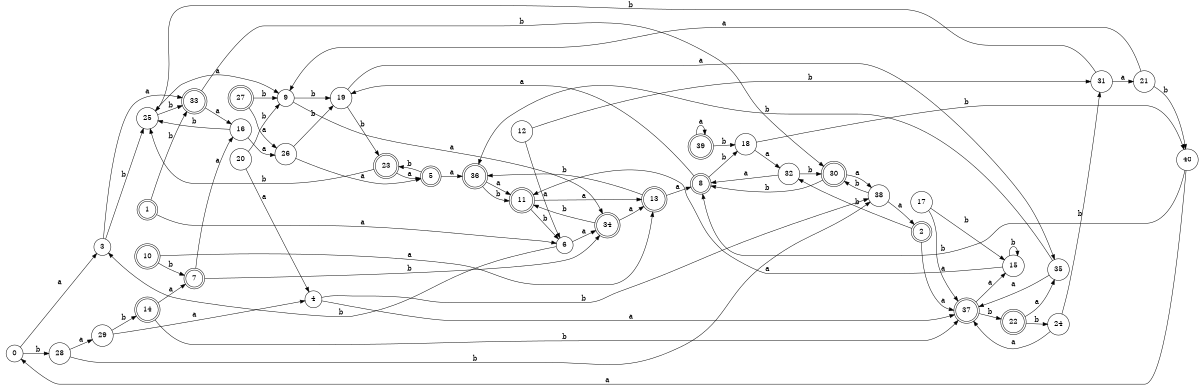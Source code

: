 digraph n33_7 {
__start0 [label="" shape="none"];

rankdir=LR;
size="8,5";

s0 [style="filled", color="black", fillcolor="white" shape="circle", label="0"];
s1 [style="rounded,filled", color="black", fillcolor="white" shape="doublecircle", label="1"];
s2 [style="rounded,filled", color="black", fillcolor="white" shape="doublecircle", label="2"];
s3 [style="filled", color="black", fillcolor="white" shape="circle", label="3"];
s4 [style="filled", color="black", fillcolor="white" shape="circle", label="4"];
s5 [style="rounded,filled", color="black", fillcolor="white" shape="doublecircle", label="5"];
s6 [style="filled", color="black", fillcolor="white" shape="circle", label="6"];
s7 [style="rounded,filled", color="black", fillcolor="white" shape="doublecircle", label="7"];
s8 [style="rounded,filled", color="black", fillcolor="white" shape="doublecircle", label="8"];
s9 [style="filled", color="black", fillcolor="white" shape="circle", label="9"];
s10 [style="rounded,filled", color="black", fillcolor="white" shape="doublecircle", label="10"];
s11 [style="rounded,filled", color="black", fillcolor="white" shape="doublecircle", label="11"];
s12 [style="filled", color="black", fillcolor="white" shape="circle", label="12"];
s13 [style="rounded,filled", color="black", fillcolor="white" shape="doublecircle", label="13"];
s14 [style="rounded,filled", color="black", fillcolor="white" shape="doublecircle", label="14"];
s15 [style="filled", color="black", fillcolor="white" shape="circle", label="15"];
s16 [style="filled", color="black", fillcolor="white" shape="circle", label="16"];
s17 [style="filled", color="black", fillcolor="white" shape="circle", label="17"];
s18 [style="filled", color="black", fillcolor="white" shape="circle", label="18"];
s19 [style="filled", color="black", fillcolor="white" shape="circle", label="19"];
s20 [style="filled", color="black", fillcolor="white" shape="circle", label="20"];
s21 [style="filled", color="black", fillcolor="white" shape="circle", label="21"];
s22 [style="rounded,filled", color="black", fillcolor="white" shape="doublecircle", label="22"];
s23 [style="rounded,filled", color="black", fillcolor="white" shape="doublecircle", label="23"];
s24 [style="filled", color="black", fillcolor="white" shape="circle", label="24"];
s25 [style="filled", color="black", fillcolor="white" shape="circle", label="25"];
s26 [style="filled", color="black", fillcolor="white" shape="circle", label="26"];
s27 [style="rounded,filled", color="black", fillcolor="white" shape="doublecircle", label="27"];
s28 [style="filled", color="black", fillcolor="white" shape="circle", label="28"];
s29 [style="filled", color="black", fillcolor="white" shape="circle", label="29"];
s30 [style="rounded,filled", color="black", fillcolor="white" shape="doublecircle", label="30"];
s31 [style="filled", color="black", fillcolor="white" shape="circle", label="31"];
s32 [style="filled", color="black", fillcolor="white" shape="circle", label="32"];
s33 [style="rounded,filled", color="black", fillcolor="white" shape="doublecircle", label="33"];
s34 [style="rounded,filled", color="black", fillcolor="white" shape="doublecircle", label="34"];
s35 [style="filled", color="black", fillcolor="white" shape="circle", label="35"];
s36 [style="rounded,filled", color="black", fillcolor="white" shape="doublecircle", label="36"];
s37 [style="rounded,filled", color="black", fillcolor="white" shape="doublecircle", label="37"];
s38 [style="filled", color="black", fillcolor="white" shape="circle", label="38"];
s39 [style="rounded,filled", color="black", fillcolor="white" shape="doublecircle", label="39"];
s40 [style="filled", color="black", fillcolor="white" shape="circle", label="40"];
s0 -> s3 [label="a"];
s0 -> s28 [label="b"];
s1 -> s6 [label="a"];
s1 -> s33 [label="b"];
s2 -> s37 [label="a"];
s2 -> s32 [label="b"];
s3 -> s33 [label="a"];
s3 -> s25 [label="b"];
s4 -> s37 [label="a"];
s4 -> s38 [label="b"];
s5 -> s36 [label="a"];
s5 -> s23 [label="b"];
s6 -> s34 [label="a"];
s6 -> s3 [label="b"];
s7 -> s16 [label="a"];
s7 -> s34 [label="b"];
s8 -> s19 [label="a"];
s8 -> s18 [label="b"];
s9 -> s34 [label="a"];
s9 -> s19 [label="b"];
s10 -> s13 [label="a"];
s10 -> s7 [label="b"];
s11 -> s13 [label="a"];
s11 -> s6 [label="b"];
s12 -> s6 [label="a"];
s12 -> s31 [label="b"];
s13 -> s8 [label="a"];
s13 -> s36 [label="b"];
s14 -> s7 [label="a"];
s14 -> s37 [label="b"];
s15 -> s11 [label="a"];
s15 -> s15 [label="b"];
s16 -> s26 [label="a"];
s16 -> s25 [label="b"];
s17 -> s37 [label="a"];
s17 -> s15 [label="b"];
s18 -> s32 [label="a"];
s18 -> s40 [label="b"];
s19 -> s35 [label="a"];
s19 -> s23 [label="b"];
s20 -> s4 [label="a"];
s20 -> s9 [label="b"];
s21 -> s9 [label="a"];
s21 -> s40 [label="b"];
s22 -> s35 [label="a"];
s22 -> s24 [label="b"];
s23 -> s5 [label="a"];
s23 -> s25 [label="b"];
s24 -> s37 [label="a"];
s24 -> s31 [label="b"];
s25 -> s9 [label="a"];
s25 -> s33 [label="b"];
s26 -> s5 [label="a"];
s26 -> s19 [label="b"];
s27 -> s26 [label="a"];
s27 -> s9 [label="b"];
s28 -> s29 [label="a"];
s28 -> s38 [label="b"];
s29 -> s4 [label="a"];
s29 -> s14 [label="b"];
s30 -> s38 [label="a"];
s30 -> s8 [label="b"];
s31 -> s21 [label="a"];
s31 -> s25 [label="b"];
s32 -> s8 [label="a"];
s32 -> s30 [label="b"];
s33 -> s16 [label="a"];
s33 -> s30 [label="b"];
s34 -> s13 [label="a"];
s34 -> s11 [label="b"];
s35 -> s37 [label="a"];
s35 -> s36 [label="b"];
s36 -> s11 [label="a"];
s36 -> s11 [label="b"];
s37 -> s15 [label="a"];
s37 -> s22 [label="b"];
s38 -> s2 [label="a"];
s38 -> s30 [label="b"];
s39 -> s39 [label="a"];
s39 -> s18 [label="b"];
s40 -> s0 [label="a"];
s40 -> s8 [label="b"];

}
